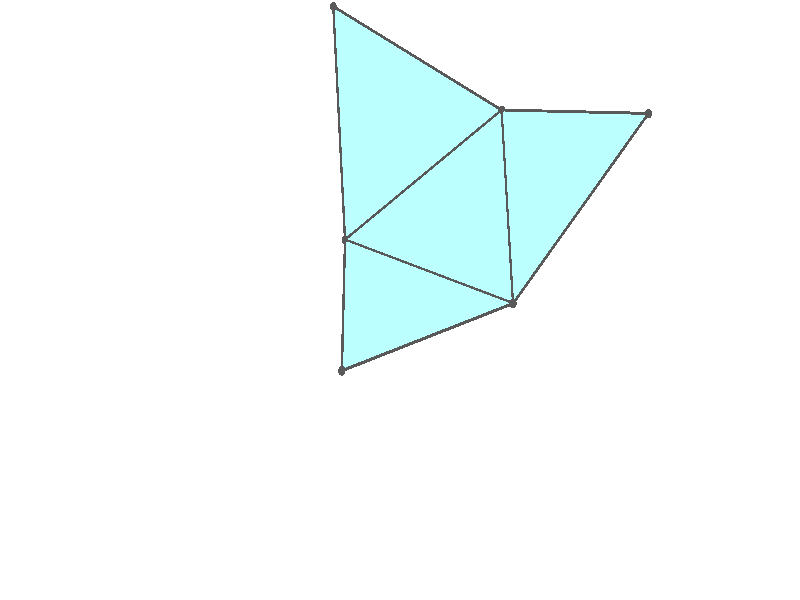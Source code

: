 #version 3.7;
global_settings{assumed_gamma 1.0}
camera{perspective location <18.750000000000000000000000, 10.825317547305481014063844, 12.499999999999996447286321> right <0.133333333333333331482962, -0.230940107675850353485814, -0.000000000000000000000000> up <-0.064951905283832905846353, -0.037499999999999998612221, 0.129903810567665811692706> direction <0.750000000000000111022302, 0.433012701892219298294151, 0.499999999999999944488849> sky <-0.433012701892219298294151, -0.249999999999999944488849, 0.866025403784438707610605> look_at <18.000000000000000000000000, 10.392304845413262270881205, 11.999999999999996447286321>}
light_source{<18.750000000000000000000000, 10.825317547305481014063844, 12.499999999999996447286321> rgb<1.0,1.0,1.0>}
background{rgb<1,1,1>}
union{union{object{union{sphere{<-0.471404520791031456106168, 0.816496580927726034460079, -0.024946754279479232963013>,0.029999999999999998889777}sphere{<-0.471404520791032122239983, -0.816496580927725923437777, -0.024946754279479232963013>,0.029999999999999998889777}sphere{<0.942809041582063356301546, -0.000000000000000230921615, -0.024946754279479232963013>,0.029999999999999998889777}} pigment{rgb<0.1,0.1,0.1>}}object{union{cylinder{<-0.471404520791031456106168, 0.816496580927726034460079, -0.024946754279479232963013>,<-0.471404520791032122239983, -0.816496580927725923437777, -0.024946754279479232963013>,0.010000000000000000208167}cylinder{<-0.471404520791032122239983, -0.816496580927725923437777, -0.024946754279479232963013>,<0.942809041582063356301546, -0.000000000000000230921615, -0.024946754279479232963013>,0.010000000000000000208167}cylinder{<0.942809041582063356301546, -0.000000000000000230921615, -0.024946754279479232963013>,<-0.471404520791031456106168, 0.816496580927726034460079, -0.024946754279479232963013>,0.010000000000000000208167}} pigment{rgb<0.1,0.1,0.1>}}object{polygon{3.000000000000000000000000,<-0.471404520791031456106168, 0.816496580927726034460079, -0.024946754279479232963013>,<-0.471404520791032122239983, -0.816496580927725923437777, -0.024946754279479232963013>,<0.942809041582063356301546, -0.000000000000000230921615, -0.024946754279479232963013>} pigment{rgbft<0.5,1.0,1.0,0.1,0.1>}}}union{object{union{sphere{<-0.471404520791031345083866, 0.816496580927726034460079, -0.024946754279479205207437>,0.029999999999999998889777}sphere{<-0.471404520791032066728832, -0.816496580927725923437777, -0.024946754279479177451861>,0.029999999999999998889777}sphere{<-1.765606161756258618567017, 0.000000000000000920223228, 0.545177892199615876656082>,0.029999999999999998889777}} pigment{rgb<0.1,0.1,0.1>}}object{union{cylinder{<-0.471404520791031345083866, 0.816496580927726034460079, -0.024946754279479205207437>,<-0.471404520791032066728832, -0.816496580927725923437777, -0.024946754279479177451861>,0.010000000000000000208167}cylinder{<-0.471404520791032066728832, -0.816496580927725923437777, -0.024946754279479177451861>,<-1.765606161756258618567017, 0.000000000000000920223228, 0.545177892199615876656082>,0.010000000000000000208167}cylinder{<-1.765606161756258618567017, 0.000000000000000920223228, 0.545177892199615876656082>,<-0.471404520791031345083866, 0.816496580927726034460079, -0.024946754279479205207437>,0.010000000000000000208167}} pigment{rgb<0.1,0.1,0.1>}}object{polygon{3.000000000000000000000000,<-0.471404520791031345083866, 0.816496580927726034460079, -0.024946754279479205207437>,<-0.471404520791032066728832, -0.816496580927725923437777, -0.024946754279479177451861>,<-1.765606161756258618567017, 0.000000000000000920223228, 0.545177892199615876656082>} pigment{rgbft<0.5,1.0,1.0,0.1,0.1>}}}union{object{union{sphere{<-1.480852899555964885536241, -1.529059789159255888790767, 1.042730309045524883515554>,0.029999999999999998889777}sphere{<-0.471404520791032011217681, -0.816496580927726034460079, -0.024946754279479010918408>,0.029999999999999998889777}sphere{<-1.765606161756259062656227, 0.000000000000000888178420, 0.545177892199615987678385>,0.029999999999999998889777}} pigment{rgb<0.1,0.1,0.1>}}object{union{cylinder{<-1.480852899555964885536241, -1.529059789159255888790767, 1.042730309045524883515554>,<-0.471404520791032011217681, -0.816496580927726034460079, -0.024946754279479010918408>,0.010000000000000000208167}cylinder{<-0.471404520791032011217681, -0.816496580927726034460079, -0.024946754279479010918408>,<-1.765606161756259062656227, 0.000000000000000888178420, 0.545177892199615987678385>,0.010000000000000000208167}cylinder{<-1.765606161756259062656227, 0.000000000000000888178420, 0.545177892199615987678385>,<-1.480852899555964885536241, -1.529059789159255888790767, 1.042730309045524883515554>,0.010000000000000000208167}} pigment{rgb<0.1,0.1,0.1>}}object{polygon{3.000000000000000000000000,<-1.480852899555964885536241, -1.529059789159255888790767, 1.042730309045524883515554>,<-0.471404520791032011217681, -0.816496580927726034460079, -0.024946754279479010918408>,<-1.765606161756259062656227, 0.000000000000000888178420, 0.545177892199615987678385>} pigment{rgbft<0.5,1.0,1.0,0.1,0.1>}}}union{object{union{sphere{<-0.471404520791031345083866, 0.816496580927726034460079, -0.024946754279479566029920>,0.029999999999999998889777}sphere{<-1.480852899555962665090192, 1.529059789159257665147607, 1.042730309045524883515554>,0.029999999999999998889777}sphere{<-1.765606161756258618567017, 0.000000000000000666133815, 0.545177892199615765633780>,0.029999999999999998889777}} pigment{rgb<0.1,0.1,0.1>}}object{union{cylinder{<-0.471404520791031345083866, 0.816496580927726034460079, -0.024946754279479566029920>,<-1.480852899555962665090192, 1.529059789159257665147607, 1.042730309045524883515554>,0.010000000000000000208167}cylinder{<-1.480852899555962665090192, 1.529059789159257665147607, 1.042730309045524883515554>,<-1.765606161756258618567017, 0.000000000000000666133815, 0.545177892199615765633780>,0.010000000000000000208167}cylinder{<-1.765606161756258618567017, 0.000000000000000666133815, 0.545177892199615765633780>,<-0.471404520791031345083866, 0.816496580927726034460079, -0.024946754279479566029920>,0.010000000000000000208167}} pigment{rgb<0.1,0.1,0.1>}}object{polygon{3.000000000000000000000000,<-0.471404520791031345083866, 0.816496580927726034460079, -0.024946754279479566029920>,<-1.480852899555962665090192, 1.529059789159257665147607, 1.042730309045524883515554>,<-1.765606161756258618567017, 0.000000000000000666133815, 0.545177892199615765633780>} pigment{rgbft<0.5,1.0,1.0,0.1,0.1>}}}}
